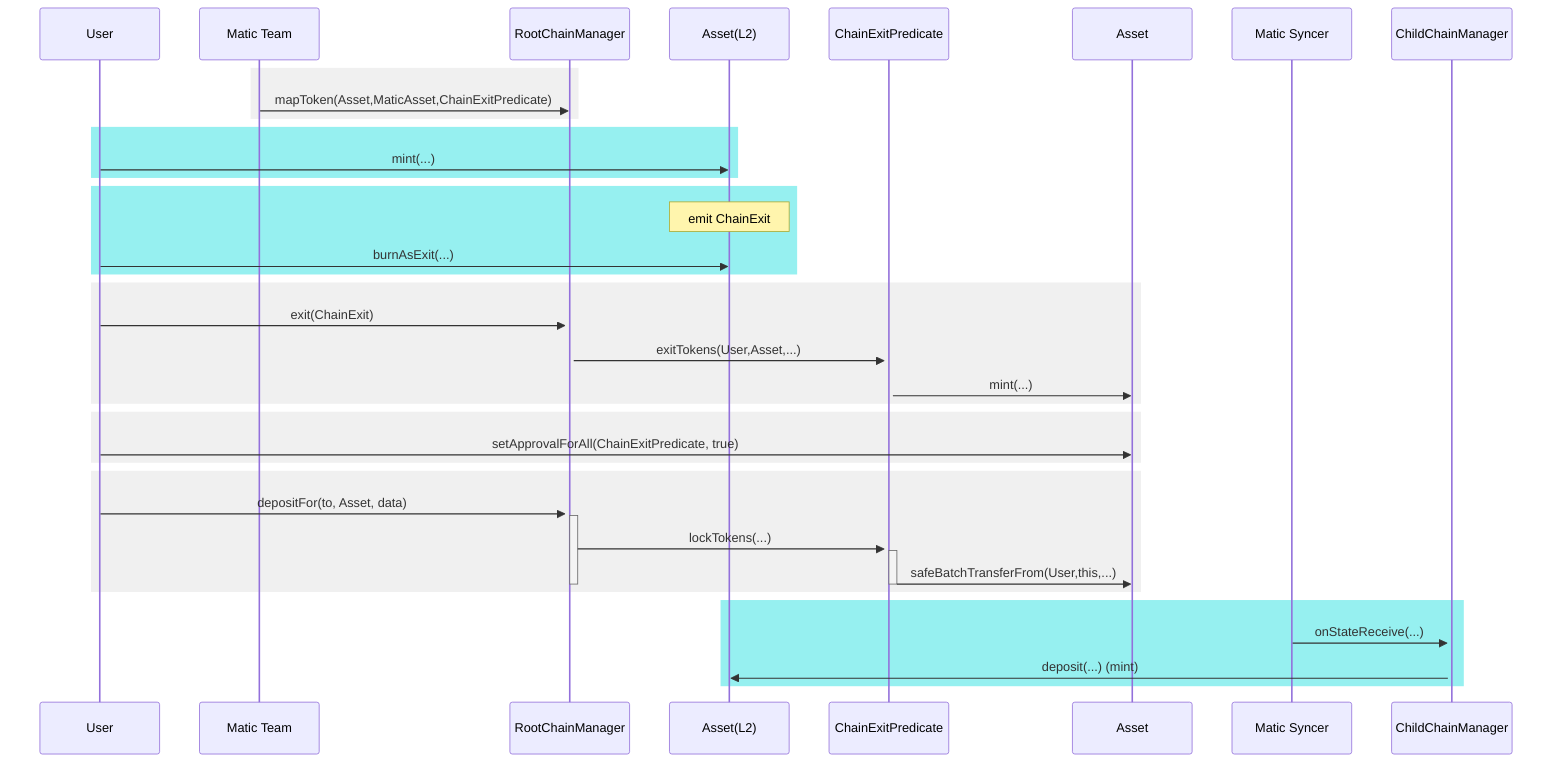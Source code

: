 sequenceDiagram
    participant User
    rect rgb(240, 240, 240)
        Matic Team->>RootChainManager:mapToken(Asset,MaticAsset,ChainExitPredicate)
    end
    rect rgb(150, 240, 240)
        User->>Asset(L2):mint(...)
    end
    rect rgb(150, 240, 240)
        Note over Asset(L2): emit ChainExit
        User->>Asset(L2):burnAsExit(...)
    end
    rect rgb(240, 240, 240)
        User->>+RootChainManager:exit(ChainExit)
        RootChainManager->>+ChainExitPredicate: exitTokens(User,Asset,...)
        ChainExitPredicate->>Asset: mint(...)
    end
    rect rgb(240, 240, 240)
        User->>Asset:setApprovalForAll(ChainExitPredicate, true)
    end
    rect rgb(240, 240, 240)
        User->>+RootChainManager:depositFor(to, Asset, data)
        RootChainManager->>+ChainExitPredicate: lockTokens(...)
        ChainExitPredicate->>-Asset:safeBatchTransferFrom(User,this,...)
        deactivate RootChainManager
    end
    rect rgb(150, 240, 240)
        Matic Syncer->>+ChildChainManager:onStateReceive(...)
        ChildChainManager->>Asset(L2): deposit(...) (mint)
    end